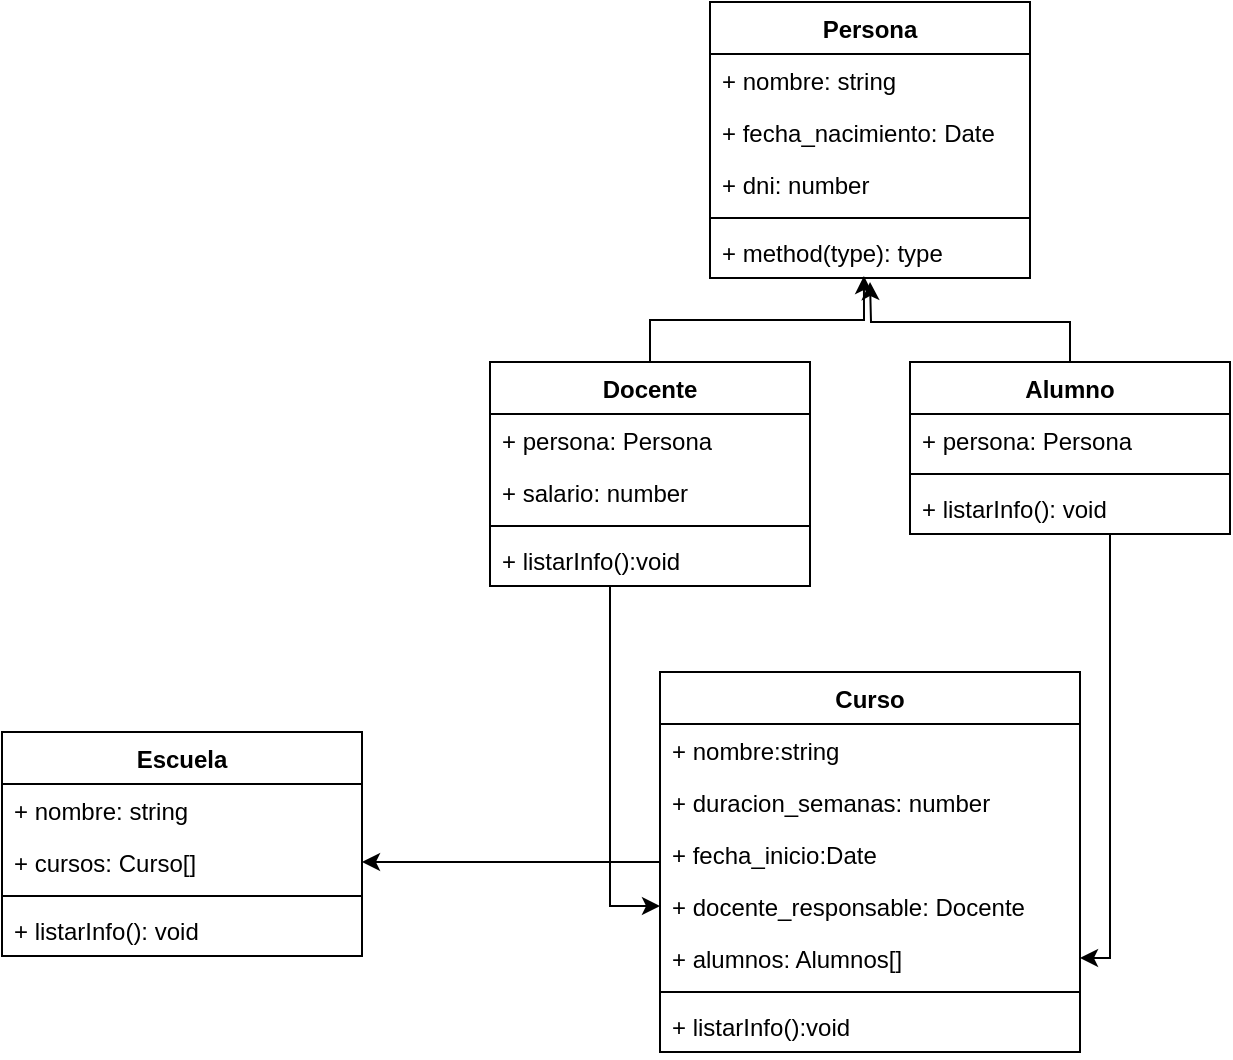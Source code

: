 <mxfile version="26.2.12">
  <diagram id="C5RBs43oDa-KdzZeNtuy" name="Page-1">
    <mxGraphModel dx="1183" dy="627" grid="1" gridSize="10" guides="1" tooltips="1" connect="1" arrows="1" fold="1" page="1" pageScale="1" pageWidth="827" pageHeight="1169" math="0" shadow="0">
      <root>
        <mxCell id="WIyWlLk6GJQsqaUBKTNV-0" />
        <mxCell id="WIyWlLk6GJQsqaUBKTNV-1" parent="WIyWlLk6GJQsqaUBKTNV-0" />
        <mxCell id="XlUKr2YASKvIKaEjThAg-53" style="edgeStyle=orthogonalEdgeStyle;rounded=0;orthogonalLoop=1;jettySize=auto;html=1;entryX=1;entryY=0.5;entryDx=0;entryDy=0;" edge="1" parent="WIyWlLk6GJQsqaUBKTNV-1" source="XlUKr2YASKvIKaEjThAg-2" target="XlUKr2YASKvIKaEjThAg-39">
          <mxGeometry relative="1" as="geometry" />
        </mxCell>
        <mxCell id="XlUKr2YASKvIKaEjThAg-2" value="Curso" style="swimlane;fontStyle=1;align=center;verticalAlign=top;childLayout=stackLayout;horizontal=1;startSize=26;horizontalStack=0;resizeParent=1;resizeParentMax=0;resizeLast=0;collapsible=1;marginBottom=0;whiteSpace=wrap;html=1;" vertex="1" parent="WIyWlLk6GJQsqaUBKTNV-1">
          <mxGeometry x="455" y="585" width="210" height="190" as="geometry" />
        </mxCell>
        <mxCell id="XlUKr2YASKvIKaEjThAg-3" value="+ nombre:string" style="text;strokeColor=none;fillColor=none;align=left;verticalAlign=top;spacingLeft=4;spacingRight=4;overflow=hidden;rotatable=0;points=[[0,0.5],[1,0.5]];portConstraint=eastwest;whiteSpace=wrap;html=1;" vertex="1" parent="XlUKr2YASKvIKaEjThAg-2">
          <mxGeometry y="26" width="210" height="26" as="geometry" />
        </mxCell>
        <mxCell id="XlUKr2YASKvIKaEjThAg-6" value="+ duracion_semanas: number" style="text;strokeColor=none;fillColor=none;align=left;verticalAlign=top;spacingLeft=4;spacingRight=4;overflow=hidden;rotatable=0;points=[[0,0.5],[1,0.5]];portConstraint=eastwest;whiteSpace=wrap;html=1;" vertex="1" parent="XlUKr2YASKvIKaEjThAg-2">
          <mxGeometry y="52" width="210" height="26" as="geometry" />
        </mxCell>
        <mxCell id="XlUKr2YASKvIKaEjThAg-7" value="+ fecha_inicio:Date" style="text;strokeColor=none;fillColor=none;align=left;verticalAlign=top;spacingLeft=4;spacingRight=4;overflow=hidden;rotatable=0;points=[[0,0.5],[1,0.5]];portConstraint=eastwest;whiteSpace=wrap;html=1;" vertex="1" parent="XlUKr2YASKvIKaEjThAg-2">
          <mxGeometry y="78" width="210" height="26" as="geometry" />
        </mxCell>
        <mxCell id="XlUKr2YASKvIKaEjThAg-8" value="+ docente_responsable: Docente" style="text;strokeColor=none;fillColor=none;align=left;verticalAlign=top;spacingLeft=4;spacingRight=4;overflow=hidden;rotatable=0;points=[[0,0.5],[1,0.5]];portConstraint=eastwest;whiteSpace=wrap;html=1;" vertex="1" parent="XlUKr2YASKvIKaEjThAg-2">
          <mxGeometry y="104" width="210" height="26" as="geometry" />
        </mxCell>
        <mxCell id="XlUKr2YASKvIKaEjThAg-9" value="+ alumnos: Alumnos[]" style="text;strokeColor=none;fillColor=none;align=left;verticalAlign=top;spacingLeft=4;spacingRight=4;overflow=hidden;rotatable=0;points=[[0,0.5],[1,0.5]];portConstraint=eastwest;whiteSpace=wrap;html=1;" vertex="1" parent="XlUKr2YASKvIKaEjThAg-2">
          <mxGeometry y="130" width="210" height="26" as="geometry" />
        </mxCell>
        <mxCell id="XlUKr2YASKvIKaEjThAg-4" value="" style="line;strokeWidth=1;fillColor=none;align=left;verticalAlign=middle;spacingTop=-1;spacingLeft=3;spacingRight=3;rotatable=0;labelPosition=right;points=[];portConstraint=eastwest;strokeColor=inherit;" vertex="1" parent="XlUKr2YASKvIKaEjThAg-2">
          <mxGeometry y="156" width="210" height="8" as="geometry" />
        </mxCell>
        <mxCell id="XlUKr2YASKvIKaEjThAg-5" value="+ listarInfo&lt;span style=&quot;background-color: transparent; color: light-dark(rgb(0, 0, 0), rgb(255, 255, 255));&quot;&gt;():void&lt;/span&gt;" style="text;strokeColor=none;fillColor=none;align=left;verticalAlign=top;spacingLeft=4;spacingRight=4;overflow=hidden;rotatable=0;points=[[0,0.5],[1,0.5]];portConstraint=eastwest;whiteSpace=wrap;html=1;" vertex="1" parent="XlUKr2YASKvIKaEjThAg-2">
          <mxGeometry y="164" width="210" height="26" as="geometry" />
        </mxCell>
        <mxCell id="XlUKr2YASKvIKaEjThAg-44" style="edgeStyle=orthogonalEdgeStyle;rounded=0;orthogonalLoop=1;jettySize=auto;html=1;entryX=0;entryY=0.5;entryDx=0;entryDy=0;" edge="1" parent="WIyWlLk6GJQsqaUBKTNV-1" source="XlUKr2YASKvIKaEjThAg-11" target="XlUKr2YASKvIKaEjThAg-8">
          <mxGeometry relative="1" as="geometry">
            <Array as="points">
              <mxPoint x="430" y="702" />
            </Array>
          </mxGeometry>
        </mxCell>
        <mxCell id="XlUKr2YASKvIKaEjThAg-11" value="Docente" style="swimlane;fontStyle=1;align=center;verticalAlign=top;childLayout=stackLayout;horizontal=1;startSize=26;horizontalStack=0;resizeParent=1;resizeParentMax=0;resizeLast=0;collapsible=1;marginBottom=0;whiteSpace=wrap;html=1;" vertex="1" parent="WIyWlLk6GJQsqaUBKTNV-1">
          <mxGeometry x="370" y="430" width="160" height="112" as="geometry" />
        </mxCell>
        <mxCell id="XlUKr2YASKvIKaEjThAg-12" value="+ persona: Persona" style="text;strokeColor=none;fillColor=none;align=left;verticalAlign=top;spacingLeft=4;spacingRight=4;overflow=hidden;rotatable=0;points=[[0,0.5],[1,0.5]];portConstraint=eastwest;whiteSpace=wrap;html=1;" vertex="1" parent="XlUKr2YASKvIKaEjThAg-11">
          <mxGeometry y="26" width="160" height="26" as="geometry" />
        </mxCell>
        <mxCell id="XlUKr2YASKvIKaEjThAg-32" value="+ salario: number" style="text;strokeColor=none;fillColor=none;align=left;verticalAlign=top;spacingLeft=4;spacingRight=4;overflow=hidden;rotatable=0;points=[[0,0.5],[1,0.5]];portConstraint=eastwest;whiteSpace=wrap;html=1;" vertex="1" parent="XlUKr2YASKvIKaEjThAg-11">
          <mxGeometry y="52" width="160" height="26" as="geometry" />
        </mxCell>
        <mxCell id="XlUKr2YASKvIKaEjThAg-13" value="" style="line;strokeWidth=1;fillColor=none;align=left;verticalAlign=middle;spacingTop=-1;spacingLeft=3;spacingRight=3;rotatable=0;labelPosition=right;points=[];portConstraint=eastwest;strokeColor=inherit;" vertex="1" parent="XlUKr2YASKvIKaEjThAg-11">
          <mxGeometry y="78" width="160" height="8" as="geometry" />
        </mxCell>
        <mxCell id="XlUKr2YASKvIKaEjThAg-14" value="+ listarInfo():void" style="text;strokeColor=none;fillColor=none;align=left;verticalAlign=top;spacingLeft=4;spacingRight=4;overflow=hidden;rotatable=0;points=[[0,0.5],[1,0.5]];portConstraint=eastwest;whiteSpace=wrap;html=1;" vertex="1" parent="XlUKr2YASKvIKaEjThAg-11">
          <mxGeometry y="86" width="160" height="26" as="geometry" />
        </mxCell>
        <mxCell id="XlUKr2YASKvIKaEjThAg-29" style="edgeStyle=orthogonalEdgeStyle;rounded=0;orthogonalLoop=1;jettySize=auto;html=1;exitX=0.5;exitY=0;exitDx=0;exitDy=0;" edge="1" parent="WIyWlLk6GJQsqaUBKTNV-1" source="XlUKr2YASKvIKaEjThAg-15">
          <mxGeometry relative="1" as="geometry">
            <mxPoint x="560" y="390" as="targetPoint" />
          </mxGeometry>
        </mxCell>
        <mxCell id="XlUKr2YASKvIKaEjThAg-41" style="edgeStyle=orthogonalEdgeStyle;rounded=0;orthogonalLoop=1;jettySize=auto;html=1;" edge="1" parent="WIyWlLk6GJQsqaUBKTNV-1" source="XlUKr2YASKvIKaEjThAg-15" target="XlUKr2YASKvIKaEjThAg-9">
          <mxGeometry relative="1" as="geometry">
            <Array as="points">
              <mxPoint x="680" y="728" />
            </Array>
          </mxGeometry>
        </mxCell>
        <mxCell id="XlUKr2YASKvIKaEjThAg-15" value="Alumno" style="swimlane;fontStyle=1;align=center;verticalAlign=top;childLayout=stackLayout;horizontal=1;startSize=26;horizontalStack=0;resizeParent=1;resizeParentMax=0;resizeLast=0;collapsible=1;marginBottom=0;whiteSpace=wrap;html=1;" vertex="1" parent="WIyWlLk6GJQsqaUBKTNV-1">
          <mxGeometry x="580" y="430" width="160" height="86" as="geometry" />
        </mxCell>
        <mxCell id="XlUKr2YASKvIKaEjThAg-16" value="+ persona: Persona" style="text;strokeColor=none;fillColor=none;align=left;verticalAlign=top;spacingLeft=4;spacingRight=4;overflow=hidden;rotatable=0;points=[[0,0.5],[1,0.5]];portConstraint=eastwest;whiteSpace=wrap;html=1;" vertex="1" parent="XlUKr2YASKvIKaEjThAg-15">
          <mxGeometry y="26" width="160" height="26" as="geometry" />
        </mxCell>
        <mxCell id="XlUKr2YASKvIKaEjThAg-17" value="" style="line;strokeWidth=1;fillColor=none;align=left;verticalAlign=middle;spacingTop=-1;spacingLeft=3;spacingRight=3;rotatable=0;labelPosition=right;points=[];portConstraint=eastwest;strokeColor=inherit;" vertex="1" parent="XlUKr2YASKvIKaEjThAg-15">
          <mxGeometry y="52" width="160" height="8" as="geometry" />
        </mxCell>
        <mxCell id="XlUKr2YASKvIKaEjThAg-18" value="+ listarInfo(): void" style="text;strokeColor=none;fillColor=none;align=left;verticalAlign=top;spacingLeft=4;spacingRight=4;overflow=hidden;rotatable=0;points=[[0,0.5],[1,0.5]];portConstraint=eastwest;whiteSpace=wrap;html=1;" vertex="1" parent="XlUKr2YASKvIKaEjThAg-15">
          <mxGeometry y="60" width="160" height="26" as="geometry" />
        </mxCell>
        <mxCell id="XlUKr2YASKvIKaEjThAg-21" value="Persona" style="swimlane;fontStyle=1;align=center;verticalAlign=top;childLayout=stackLayout;horizontal=1;startSize=26;horizontalStack=0;resizeParent=1;resizeParentMax=0;resizeLast=0;collapsible=1;marginBottom=0;whiteSpace=wrap;html=1;" vertex="1" parent="WIyWlLk6GJQsqaUBKTNV-1">
          <mxGeometry x="480" y="250" width="160" height="138" as="geometry" />
        </mxCell>
        <mxCell id="XlUKr2YASKvIKaEjThAg-22" value="+ nombre: string" style="text;strokeColor=none;fillColor=none;align=left;verticalAlign=top;spacingLeft=4;spacingRight=4;overflow=hidden;rotatable=0;points=[[0,0.5],[1,0.5]];portConstraint=eastwest;whiteSpace=wrap;html=1;" vertex="1" parent="XlUKr2YASKvIKaEjThAg-21">
          <mxGeometry y="26" width="160" height="26" as="geometry" />
        </mxCell>
        <mxCell id="XlUKr2YASKvIKaEjThAg-23" value="+ fecha_nacimiento: Date" style="text;strokeColor=none;fillColor=none;align=left;verticalAlign=top;spacingLeft=4;spacingRight=4;overflow=hidden;rotatable=0;points=[[0,0.5],[1,0.5]];portConstraint=eastwest;whiteSpace=wrap;html=1;" vertex="1" parent="XlUKr2YASKvIKaEjThAg-21">
          <mxGeometry y="52" width="160" height="26" as="geometry" />
        </mxCell>
        <mxCell id="XlUKr2YASKvIKaEjThAg-24" value="+ dni: number" style="text;strokeColor=none;fillColor=none;align=left;verticalAlign=top;spacingLeft=4;spacingRight=4;overflow=hidden;rotatable=0;points=[[0,0.5],[1,0.5]];portConstraint=eastwest;whiteSpace=wrap;html=1;" vertex="1" parent="XlUKr2YASKvIKaEjThAg-21">
          <mxGeometry y="78" width="160" height="26" as="geometry" />
        </mxCell>
        <mxCell id="XlUKr2YASKvIKaEjThAg-25" value="" style="line;strokeWidth=1;fillColor=none;align=left;verticalAlign=middle;spacingTop=-1;spacingLeft=3;spacingRight=3;rotatable=0;labelPosition=right;points=[];portConstraint=eastwest;strokeColor=inherit;" vertex="1" parent="XlUKr2YASKvIKaEjThAg-21">
          <mxGeometry y="104" width="160" height="8" as="geometry" />
        </mxCell>
        <mxCell id="XlUKr2YASKvIKaEjThAg-26" value="+ method(type): type" style="text;strokeColor=none;fillColor=none;align=left;verticalAlign=top;spacingLeft=4;spacingRight=4;overflow=hidden;rotatable=0;points=[[0,0.5],[1,0.5]];portConstraint=eastwest;whiteSpace=wrap;html=1;" vertex="1" parent="XlUKr2YASKvIKaEjThAg-21">
          <mxGeometry y="112" width="160" height="26" as="geometry" />
        </mxCell>
        <mxCell id="XlUKr2YASKvIKaEjThAg-28" style="edgeStyle=orthogonalEdgeStyle;rounded=0;orthogonalLoop=1;jettySize=auto;html=1;exitX=0.5;exitY=0;exitDx=0;exitDy=0;entryX=0.481;entryY=0.962;entryDx=0;entryDy=0;entryPerimeter=0;" edge="1" parent="WIyWlLk6GJQsqaUBKTNV-1" source="XlUKr2YASKvIKaEjThAg-11" target="XlUKr2YASKvIKaEjThAg-26">
          <mxGeometry relative="1" as="geometry" />
        </mxCell>
        <mxCell id="XlUKr2YASKvIKaEjThAg-35" value="Escuela" style="swimlane;fontStyle=1;align=center;verticalAlign=top;childLayout=stackLayout;horizontal=1;startSize=26;horizontalStack=0;resizeParent=1;resizeParentMax=0;resizeLast=0;collapsible=1;marginBottom=0;whiteSpace=wrap;html=1;" vertex="1" parent="WIyWlLk6GJQsqaUBKTNV-1">
          <mxGeometry x="126" y="615" width="180" height="112" as="geometry" />
        </mxCell>
        <mxCell id="XlUKr2YASKvIKaEjThAg-36" value="+ nombre: string" style="text;strokeColor=none;fillColor=none;align=left;verticalAlign=top;spacingLeft=4;spacingRight=4;overflow=hidden;rotatable=0;points=[[0,0.5],[1,0.5]];portConstraint=eastwest;whiteSpace=wrap;html=1;" vertex="1" parent="XlUKr2YASKvIKaEjThAg-35">
          <mxGeometry y="26" width="180" height="26" as="geometry" />
        </mxCell>
        <mxCell id="XlUKr2YASKvIKaEjThAg-39" value="+ cursos: Curso[]" style="text;strokeColor=none;fillColor=none;align=left;verticalAlign=top;spacingLeft=4;spacingRight=4;overflow=hidden;rotatable=0;points=[[0,0.5],[1,0.5]];portConstraint=eastwest;whiteSpace=wrap;html=1;" vertex="1" parent="XlUKr2YASKvIKaEjThAg-35">
          <mxGeometry y="52" width="180" height="26" as="geometry" />
        </mxCell>
        <mxCell id="XlUKr2YASKvIKaEjThAg-37" value="" style="line;strokeWidth=1;fillColor=none;align=left;verticalAlign=middle;spacingTop=-1;spacingLeft=3;spacingRight=3;rotatable=0;labelPosition=right;points=[];portConstraint=eastwest;strokeColor=inherit;" vertex="1" parent="XlUKr2YASKvIKaEjThAg-35">
          <mxGeometry y="78" width="180" height="8" as="geometry" />
        </mxCell>
        <mxCell id="XlUKr2YASKvIKaEjThAg-38" value="+ listarInfo(): void" style="text;strokeColor=none;fillColor=none;align=left;verticalAlign=top;spacingLeft=4;spacingRight=4;overflow=hidden;rotatable=0;points=[[0,0.5],[1,0.5]];portConstraint=eastwest;whiteSpace=wrap;html=1;" vertex="1" parent="XlUKr2YASKvIKaEjThAg-35">
          <mxGeometry y="86" width="180" height="26" as="geometry" />
        </mxCell>
      </root>
    </mxGraphModel>
  </diagram>
</mxfile>
